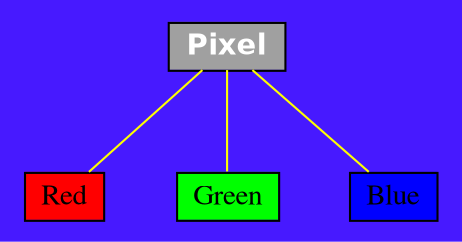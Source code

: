 #!/usr/local/bin/dot
#
# Class diagram 
# Generated by UMLGraph version 5.2 (http://www.umlgraph.org/)
#

digraph G {
	edge [fontname="Helvetica",fontsize=10,labelfontname="Helvetica",labelfontsize=10];
	node [fontname="Times",fontsize=10,shape=plaintext];
	nodesep=0.25;
	ranksep=0.5;
	bgcolor=".7 .9 1";

	// Pixel
	c1 [label=<<table title="Pixel" border="0" cellborder="1" cellspacing="0" cellpadding="2" port="p" bgcolor="#a0a0a0">
		<tr><td><table border="0" cellspacing="0" cellpadding="1">
<tr><td align="center" balign="center"> Pixel </td></tr>
		</table></td></tr>
		</table>>, fontname="Helvetica-Bold", fontcolor="white", fontsize=14.0];
	// Red
	c2 [label=<<table title="Red" border="0" cellborder="1" cellspacing="0" cellpadding="2" port="p" bgcolor="red">
		<tr><td><table border="0" cellspacing="0" cellpadding="1">
<tr><td align="center" balign="center"> Red </td></tr>
		</table></td></tr>
		</table>>, fontname="Times", fontcolor="black", fontsize=14.0];
	// Green
	c3 [label=<<table title="Green" border="0" cellborder="1" cellspacing="0" cellpadding="2" port="p" bgcolor="green">
		<tr><td><table border="0" cellspacing="0" cellpadding="1">
<tr><td align="center" balign="center"> Green </td></tr>
		</table></td></tr>
		</table>>, fontname="Times", fontcolor="black", fontsize=14.0];
	// Blue
	c4 [label=<<table title="Blue" border="0" cellborder="1" cellspacing="0" cellpadding="2" port="p" bgcolor="blue">
		<tr><td><table border="0" cellspacing="0" cellpadding="1">
<tr><td align="center" balign="center"> Blue </td></tr>
		</table></td></tr>
		</table>>, fontname="Times", fontcolor="black", fontsize=14.0];
	// Pixel COMPOSED Red
	c1:p -> c2:p [taillabel="", label="", headlabel="", fontname="Helvetica", fontcolor="black", fontsize=10.0, color="yellow", arrowhead=none, arrowtail=diamond];
	// Pixel COMPOSED Green
	c1:p -> c3:p [taillabel="", label="", headlabel="", fontname="Helvetica", fontcolor="black", fontsize=10.0, color="yellow", arrowhead=none, arrowtail=diamond];
	// Pixel COMPOSED Blue
	c1:p -> c4:p [taillabel="", label="", headlabel="", fontname="Helvetica", fontcolor="black", fontsize=10.0, color="yellow", arrowhead=none, arrowtail=diamond];
}
